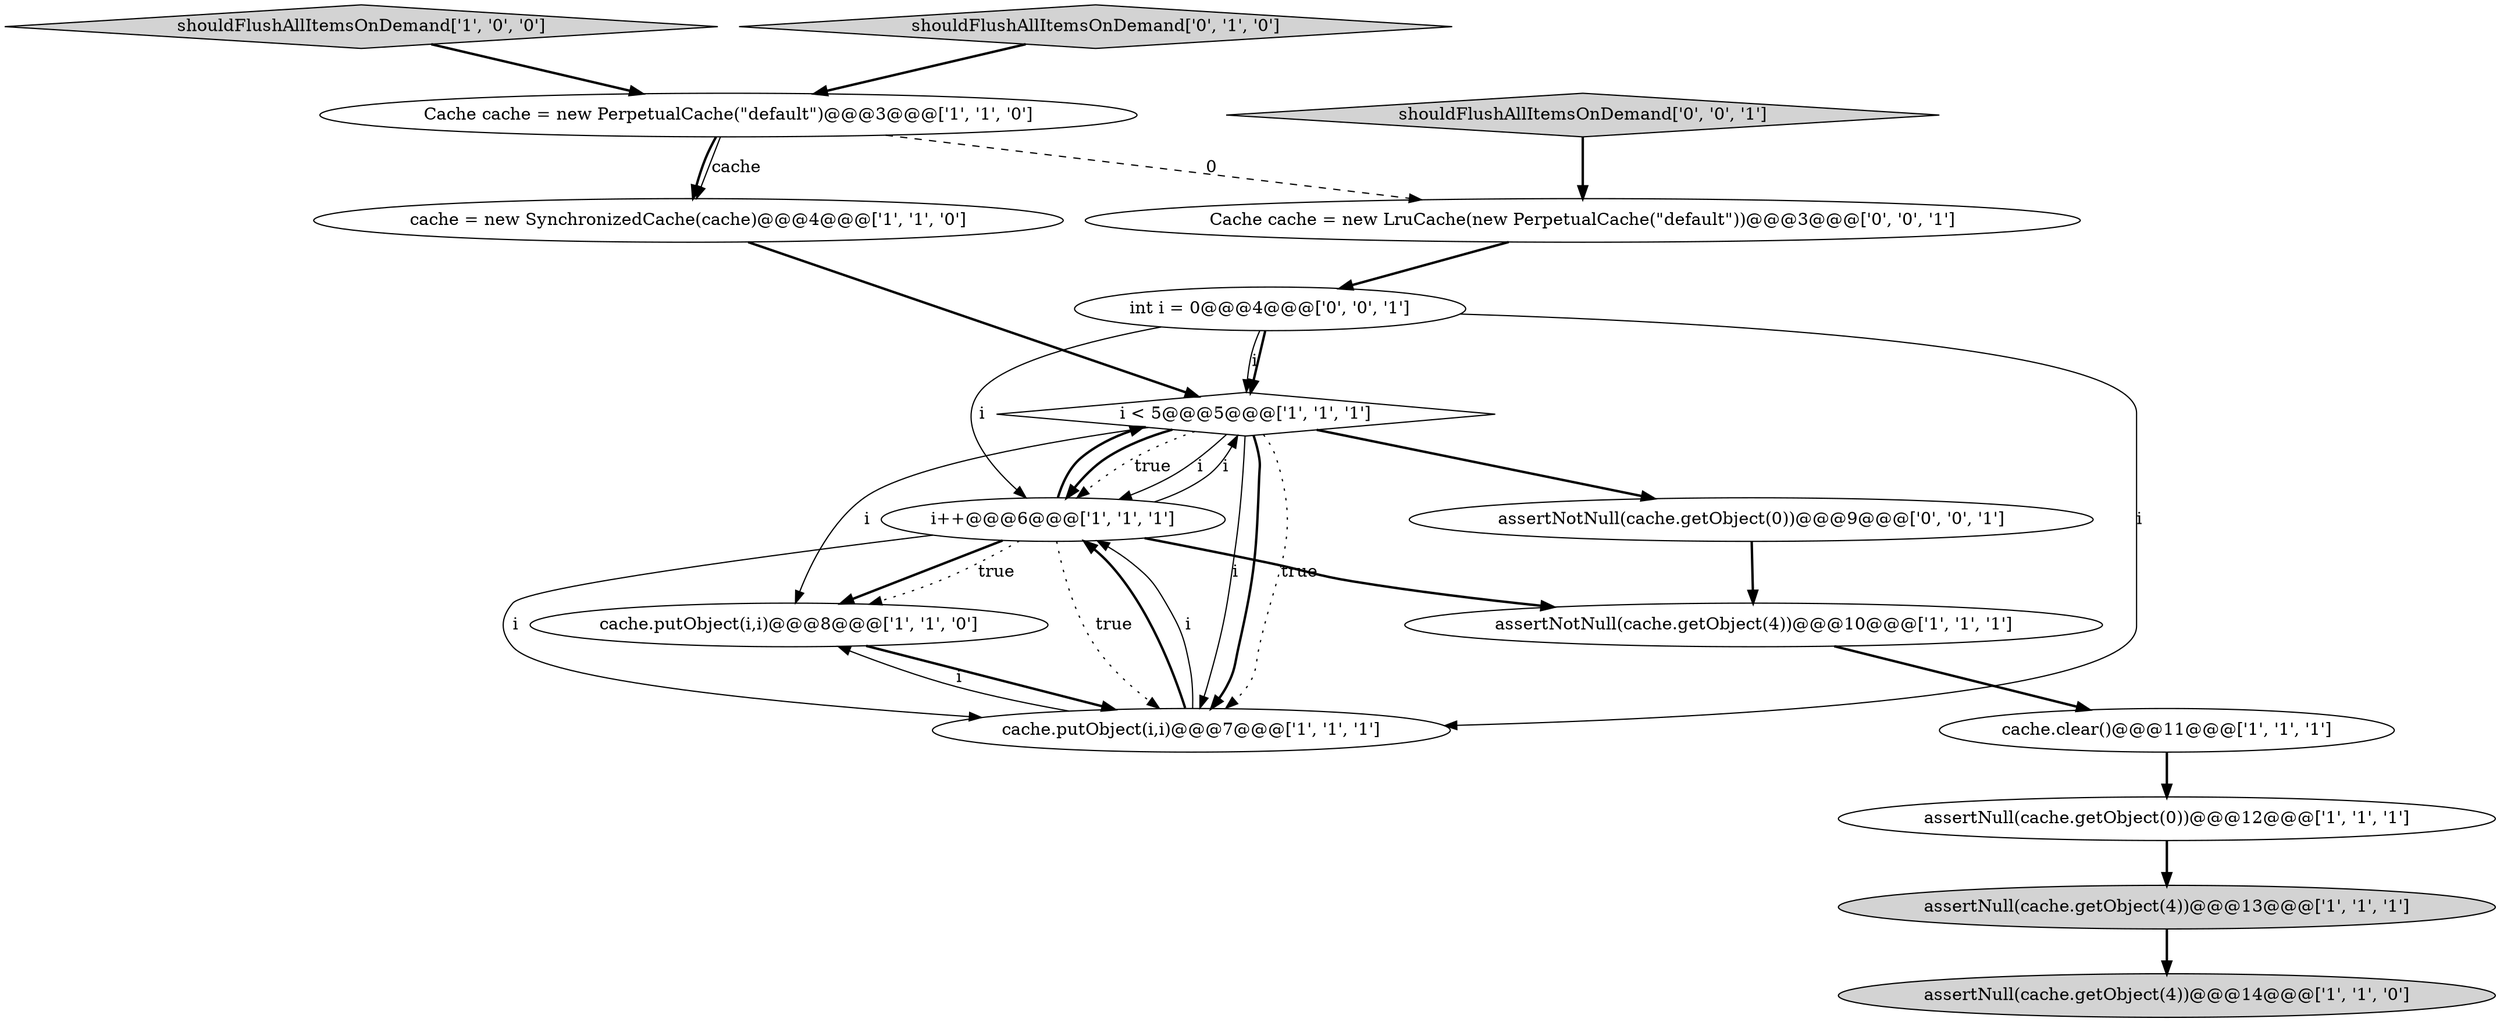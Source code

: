 digraph {
8 [style = filled, label = "cache = new SynchronizedCache(cache)@@@4@@@['1', '1', '0']", fillcolor = white, shape = ellipse image = "AAA0AAABBB1BBB"];
11 [style = filled, label = "i++@@@6@@@['1', '1', '1']", fillcolor = white, shape = ellipse image = "AAA0AAABBB1BBB"];
10 [style = filled, label = "shouldFlushAllItemsOnDemand['1', '0', '0']", fillcolor = lightgray, shape = diamond image = "AAA0AAABBB1BBB"];
4 [style = filled, label = "assertNull(cache.getObject(0))@@@12@@@['1', '1', '1']", fillcolor = white, shape = ellipse image = "AAA0AAABBB1BBB"];
14 [style = filled, label = "assertNotNull(cache.getObject(0))@@@9@@@['0', '0', '1']", fillcolor = white, shape = ellipse image = "AAA0AAABBB3BBB"];
15 [style = filled, label = "Cache cache = new LruCache(new PerpetualCache(\"default\"))@@@3@@@['0', '0', '1']", fillcolor = white, shape = ellipse image = "AAA0AAABBB3BBB"];
5 [style = filled, label = "assertNull(cache.getObject(4))@@@14@@@['1', '1', '0']", fillcolor = lightgray, shape = ellipse image = "AAA0AAABBB1BBB"];
9 [style = filled, label = "cache.clear()@@@11@@@['1', '1', '1']", fillcolor = white, shape = ellipse image = "AAA0AAABBB1BBB"];
2 [style = filled, label = "cache.putObject(i,i)@@@8@@@['1', '1', '0']", fillcolor = white, shape = ellipse image = "AAA0AAABBB1BBB"];
16 [style = filled, label = "shouldFlushAllItemsOnDemand['0', '0', '1']", fillcolor = lightgray, shape = diamond image = "AAA0AAABBB3BBB"];
0 [style = filled, label = "cache.putObject(i,i)@@@7@@@['1', '1', '1']", fillcolor = white, shape = ellipse image = "AAA0AAABBB1BBB"];
12 [style = filled, label = "shouldFlushAllItemsOnDemand['0', '1', '0']", fillcolor = lightgray, shape = diamond image = "AAA0AAABBB2BBB"];
1 [style = filled, label = "Cache cache = new PerpetualCache(\"default\")@@@3@@@['1', '1', '0']", fillcolor = white, shape = ellipse image = "AAA0AAABBB1BBB"];
13 [style = filled, label = "int i = 0@@@4@@@['0', '0', '1']", fillcolor = white, shape = ellipse image = "AAA0AAABBB3BBB"];
3 [style = filled, label = "assertNull(cache.getObject(4))@@@13@@@['1', '1', '1']", fillcolor = lightgray, shape = ellipse image = "AAA0AAABBB1BBB"];
6 [style = filled, label = "assertNotNull(cache.getObject(4))@@@10@@@['1', '1', '1']", fillcolor = white, shape = ellipse image = "AAA0AAABBB1BBB"];
7 [style = filled, label = "i < 5@@@5@@@['1', '1', '1']", fillcolor = white, shape = diamond image = "AAA0AAABBB1BBB"];
13->0 [style = solid, label="i"];
4->3 [style = bold, label=""];
16->15 [style = bold, label=""];
15->13 [style = bold, label=""];
7->11 [style = bold, label=""];
1->8 [style = bold, label=""];
7->2 [style = solid, label="i"];
1->15 [style = dashed, label="0"];
9->4 [style = bold, label=""];
11->6 [style = bold, label=""];
13->7 [style = solid, label="i"];
0->11 [style = bold, label=""];
7->0 [style = solid, label="i"];
11->7 [style = solid, label="i"];
7->0 [style = bold, label=""];
7->0 [style = dotted, label="true"];
12->1 [style = bold, label=""];
11->2 [style = bold, label=""];
8->7 [style = bold, label=""];
7->14 [style = bold, label=""];
3->5 [style = bold, label=""];
2->0 [style = bold, label=""];
13->11 [style = solid, label="i"];
11->2 [style = dotted, label="true"];
7->11 [style = dotted, label="true"];
13->7 [style = bold, label=""];
11->0 [style = dotted, label="true"];
0->11 [style = solid, label="i"];
6->9 [style = bold, label=""];
11->0 [style = solid, label="i"];
10->1 [style = bold, label=""];
1->8 [style = solid, label="cache"];
14->6 [style = bold, label=""];
11->7 [style = bold, label=""];
7->11 [style = solid, label="i"];
0->2 [style = solid, label="i"];
}
